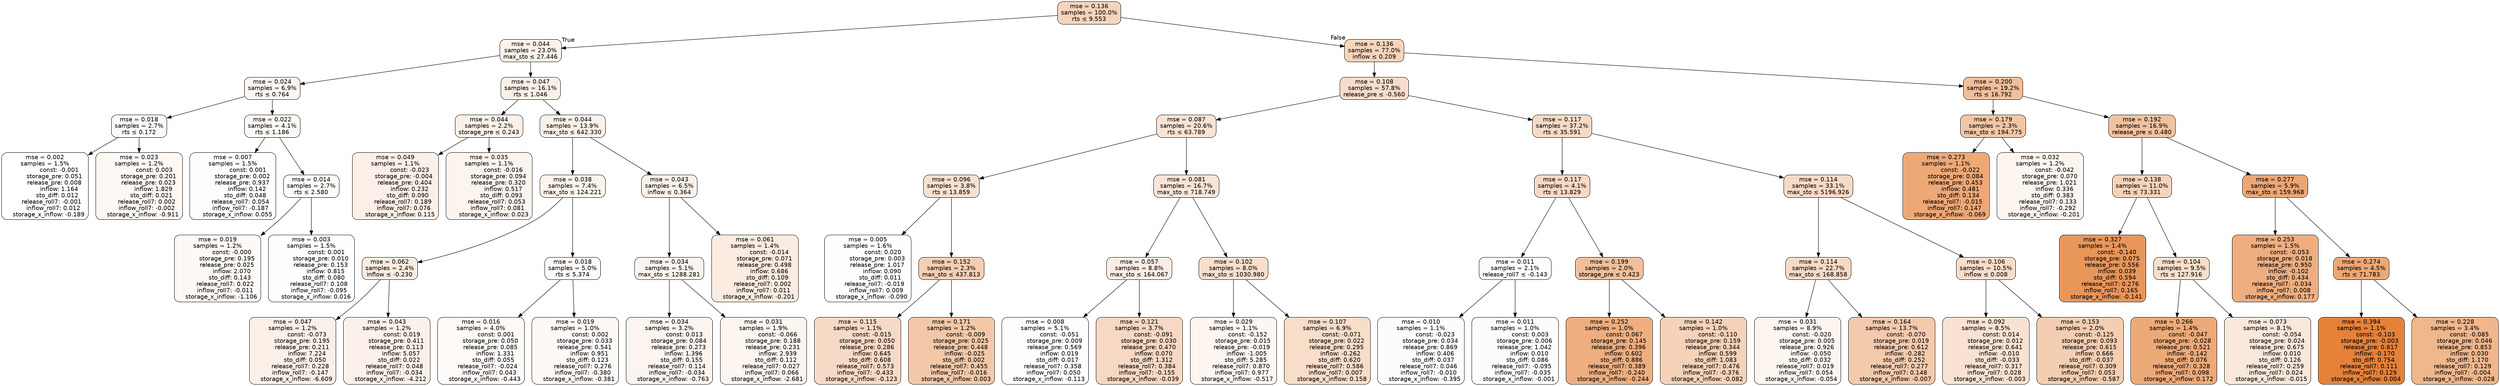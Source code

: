 digraph tree {
bgcolor="transparent"
node [shape=rectangle, style="filled, rounded", color="black", fontname=helvetica] ;
edge [fontname=helvetica] ;
	"0" [label="mse = 0.136
samples = 100.0%
rts &le; 9.553", fillcolor="#f6d3bb"]
	"1" [label="mse = 0.044
samples = 23.0%
max_sto &le; 27.446", fillcolor="#fcf1e9"]
	"2" [label="mse = 0.024
samples = 6.9%
rts &le; 0.764", fillcolor="#fdf7f3"]
	"3" [label="mse = 0.018
samples = 2.7%
rts &le; 0.172", fillcolor="#fdf9f7"]
	"4" [label="mse = 0.002
samples = 1.5%
               const: -0.001
          storage_pre: 0.051
          release_pre: 0.008
               inflow: 1.164
             sto_diff: 0.012
       release_roll7: -0.001
         inflow_roll7: 0.012
    storage_x_inflow: -0.189", fillcolor="#ffffff"]
	"5" [label="mse = 0.023
samples = 1.2%
                const: 0.003
          storage_pre: 0.201
          release_pre: 0.023
               inflow: 1.829
             sto_diff: 0.021
        release_roll7: 0.002
        inflow_roll7: -0.002
    storage_x_inflow: -0.911", fillcolor="#fdf8f4"]
	"6" [label="mse = 0.022
samples = 4.1%
rts &le; 1.186", fillcolor="#fdf8f4"]
	"7" [label="mse = 0.007
samples = 1.5%
                const: 0.001
          storage_pre: 0.002
          release_pre: 0.937
               inflow: 0.142
             sto_diff: 0.048
        release_roll7: 0.054
        inflow_roll7: -0.187
     storage_x_inflow: 0.055", fillcolor="#fefdfc"]
	"8" [label="mse = 0.014
samples = 2.7%
rts &le; 2.580", fillcolor="#fefbf9"]
	"9" [label="mse = 0.019
samples = 1.2%
               const: -0.000
          storage_pre: 0.195
          release_pre: 0.025
               inflow: 2.070
             sto_diff: 0.143
        release_roll7: 0.022
        inflow_roll7: -0.011
    storage_x_inflow: -1.106", fillcolor="#fdf9f6"]
	"10" [label="mse = 0.003
samples = 1.5%
                const: 0.001
          storage_pre: 0.010
          release_pre: 0.153
               inflow: 0.815
             sto_diff: 0.080
        release_roll7: 0.108
        inflow_roll7: -0.095
     storage_x_inflow: 0.016", fillcolor="#fefefe"]
	"11" [label="mse = 0.047
samples = 16.1%
rts &le; 1.046", fillcolor="#fbf0e8"]
	"12" [label="mse = 0.044
samples = 2.2%
storage_pre &le; 0.243", fillcolor="#fcf1e9"]
	"13" [label="mse = 0.049
samples = 1.1%
               const: -0.023
         storage_pre: -0.004
          release_pre: 0.404
               inflow: 0.232
             sto_diff: 0.090
        release_roll7: 0.189
         inflow_roll7: 0.076
     storage_x_inflow: 0.115", fillcolor="#fbefe7"]
	"14" [label="mse = 0.035
samples = 1.1%
               const: -0.016
          storage_pre: 0.094
          release_pre: 0.320
               inflow: 0.517
             sto_diff: 0.093
        release_roll7: 0.053
         inflow_roll7: 0.081
     storage_x_inflow: 0.023", fillcolor="#fcf4ee"]
	"15" [label="mse = 0.044
samples = 13.9%
max_sto &le; 642.330", fillcolor="#fcf1e9"]
	"16" [label="mse = 0.038
samples = 7.4%
max_sto &le; 124.221", fillcolor="#fcf3ec"]
	"17" [label="mse = 0.062
samples = 2.4%
inflow &le; -0.230", fillcolor="#fbebe0"]
	"18" [label="mse = 0.047
samples = 1.2%
               const: -0.073
          storage_pre: 0.195
          release_pre: 0.211
               inflow: 7.224
             sto_diff: 0.050
        release_roll7: 0.228
        inflow_roll7: -0.147
    storage_x_inflow: -6.609", fillcolor="#fbf0e8"]
	"19" [label="mse = 0.043
samples = 1.2%
                const: 0.019
          storage_pre: 0.411
          release_pre: 0.113
               inflow: 5.057
             sto_diff: 0.022
        release_roll7: 0.048
        inflow_roll7: -0.034
    storage_x_inflow: -4.212", fillcolor="#fcf1ea"]
	"20" [label="mse = 0.018
samples = 5.0%
rts &le; 5.374", fillcolor="#fdf9f6"]
	"21" [label="mse = 0.016
samples = 4.0%
                const: 0.001
          storage_pre: 0.050
          release_pre: 0.085
               inflow: 1.331
             sto_diff: 0.055
       release_roll7: -0.024
         inflow_roll7: 0.043
    storage_x_inflow: -0.443", fillcolor="#fefaf7"]
	"22" [label="mse = 0.019
samples = 1.0%
                const: 0.002
          storage_pre: 0.033
          release_pre: 0.541
               inflow: 0.951
             sto_diff: 0.123
        release_roll7: 0.276
        inflow_roll7: -0.380
    storage_x_inflow: -0.381", fillcolor="#fdf9f6"]
	"23" [label="mse = 0.043
samples = 6.5%
inflow &le; 0.364", fillcolor="#fcf1ea"]
	"24" [label="mse = 0.034
samples = 5.1%
max_sto &le; 1288.281", fillcolor="#fcf4ee"]
	"25" [label="mse = 0.034
samples = 3.2%
                const: 0.013
          storage_pre: 0.084
          release_pre: 0.273
               inflow: 1.396
             sto_diff: 0.155
        release_roll7: 0.114
        inflow_roll7: -0.034
    storage_x_inflow: -0.763", fillcolor="#fcf4ef"]
	"26" [label="mse = 0.031
samples = 1.9%
               const: -0.066
          storage_pre: 0.188
          release_pre: 0.231
               inflow: 2.939
             sto_diff: 0.112
        release_roll7: 0.027
         inflow_roll7: 0.066
    storage_x_inflow: -2.681", fillcolor="#fdf5f0"]
	"27" [label="mse = 0.061
samples = 1.4%
               const: -0.014
          storage_pre: 0.071
          release_pre: 0.498
               inflow: 0.686
             sto_diff: 0.109
        release_roll7: 0.002
         inflow_roll7: 0.011
    storage_x_inflow: -0.201", fillcolor="#fbebe0"]
	"28" [label="mse = 0.136
samples = 77.0%
inflow &le; 0.209", fillcolor="#f6d4bb"]
	"29" [label="mse = 0.108
samples = 57.8%
release_pre &le; -0.560", fillcolor="#f7dcc9"]
	"30" [label="mse = 0.087
samples = 20.6%
rts &le; 63.789", fillcolor="#f9e3d4"]
	"31" [label="mse = 0.096
samples = 3.8%
rts &le; 13.859", fillcolor="#f8e0cf"]
	"32" [label="mse = 0.005
samples = 1.6%
                const: 0.020
          storage_pre: 0.003
          release_pre: 1.017
               inflow: 0.090
             sto_diff: 0.011
       release_roll7: -0.019
         inflow_roll7: 0.009
    storage_x_inflow: -0.090", fillcolor="#fefefd"]
	"33" [label="mse = 0.152
samples = 2.3%
max_sto &le; 437.813", fillcolor="#f5ceb3"]
	"34" [label="mse = 0.115
samples = 1.1%
               const: -0.015
          storage_pre: 0.050
          release_pre: 0.286
               inflow: 0.645
             sto_diff: 0.608
        release_roll7: 0.573
        inflow_roll7: -0.433
    storage_x_inflow: -0.123", fillcolor="#f7dac5"]
	"35" [label="mse = 0.171
samples = 1.2%
               const: -0.009
          storage_pre: 0.025
          release_pre: 0.448
              inflow: -0.025
             sto_diff: 0.002
        release_roll7: 0.455
        inflow_roll7: -0.016
     storage_x_inflow: 0.003", fillcolor="#f3c8a9"]
	"36" [label="mse = 0.081
samples = 16.7%
max_sto &le; 718.749", fillcolor="#f9e5d7"]
	"37" [label="mse = 0.057
samples = 8.8%
max_sto &le; 164.067", fillcolor="#fbede3"]
	"38" [label="mse = 0.008
samples = 5.1%
               const: -0.051
          storage_pre: 0.009
          release_pre: 0.569
               inflow: 0.019
             sto_diff: 0.017
        release_roll7: 0.358
         inflow_roll7: 0.050
    storage_x_inflow: -0.113", fillcolor="#fefdfb"]
	"39" [label="mse = 0.121
samples = 3.7%
               const: -0.091
          storage_pre: 0.030
          release_pre: 0.470
               inflow: 0.070
             sto_diff: 1.312
        release_roll7: 0.384
        inflow_roll7: -0.155
    storage_x_inflow: -0.039", fillcolor="#f7d8c2"]
	"40" [label="mse = 0.102
samples = 8.0%
max_sto &le; 1030.980", fillcolor="#f8decc"]
	"41" [label="mse = 0.029
samples = 1.1%
               const: -0.152
          storage_pre: 0.015
         release_pre: -0.019
              inflow: -1.005
             sto_diff: 5.285
        release_roll7: 0.870
         inflow_roll7: 0.977
    storage_x_inflow: -0.517", fillcolor="#fdf6f1"]
	"42" [label="mse = 0.107
samples = 6.9%
               const: -0.071
          storage_pre: 0.022
          release_pre: 0.295
              inflow: -0.262
             sto_diff: 0.620
        release_roll7: 0.586
         inflow_roll7: 0.007
     storage_x_inflow: 0.158", fillcolor="#f8ddc9"]
	"43" [label="mse = 0.117
samples = 37.2%
rts &le; 35.591", fillcolor="#f7dac5"]
	"44" [label="mse = 0.117
samples = 4.1%
rts &le; 13.829", fillcolor="#f7d9c4"]
	"45" [label="mse = 0.011
samples = 2.1%
release_roll7 &le; -0.143", fillcolor="#fefcfa"]
	"46" [label="mse = 0.010
samples = 1.1%
               const: -0.023
          storage_pre: 0.034
          release_pre: 0.869
               inflow: 0.406
             sto_diff: 0.037
        release_roll7: 0.046
        inflow_roll7: -0.010
    storage_x_inflow: -0.395", fillcolor="#fefcfb"]
	"47" [label="mse = 0.011
samples = 1.0%
                const: 0.003
          storage_pre: 0.006
          release_pre: 1.042
               inflow: 0.010
             sto_diff: 0.086
       release_roll7: -0.095
        inflow_roll7: -0.035
    storage_x_inflow: -0.001", fillcolor="#fefcfa"]
	"48" [label="mse = 0.199
samples = 2.0%
storage_pre &le; 0.423", fillcolor="#f1bf9b"]
	"49" [label="mse = 0.252
samples = 1.0%
                const: 0.067
          storage_pre: 0.145
          release_pre: 0.396
               inflow: 0.602
             sto_diff: 0.886
        release_roll7: 0.389
        inflow_roll7: -0.240
    storage_x_inflow: -0.244", fillcolor="#eeae80"]
	"50" [label="mse = 0.142
samples = 1.0%
               const: -0.110
          storage_pre: 0.159
          release_pre: 0.344
               inflow: 0.599
             sto_diff: 1.083
        release_roll7: 0.476
        inflow_roll7: -0.376
    storage_x_inflow: -0.082", fillcolor="#f5d2b8"]
	"51" [label="mse = 0.114
samples = 33.1%
max_sto &le; 5196.926", fillcolor="#f7dac6"]
	"52" [label="mse = 0.114
samples = 22.7%
max_sto &le; 168.858", fillcolor="#f7dac6"]
	"53" [label="mse = 0.031
samples = 8.9%
               const: -0.020
          storage_pre: 0.005
          release_pre: 0.926
              inflow: -0.050
             sto_diff: 0.032
        release_roll7: 0.019
         inflow_roll7: 0.054
    storage_x_inflow: -0.054", fillcolor="#fdf5f0"]
	"54" [label="mse = 0.164
samples = 13.7%
               const: -0.070
          storage_pre: 0.019
          release_pre: 0.612
              inflow: -0.282
             sto_diff: 0.252
        release_roll7: 0.277
         inflow_roll7: 0.148
    storage_x_inflow: -0.007", fillcolor="#f4caad"]
	"55" [label="mse = 0.106
samples = 10.5%
inflow &le; 0.008", fillcolor="#f8ddca"]
	"56" [label="mse = 0.092
samples = 8.5%
                const: 0.014
          storage_pre: 0.012
          release_pre: 0.641
              inflow: -0.010
            sto_diff: -0.033
        release_roll7: 0.317
         inflow_roll7: 0.028
    storage_x_inflow: -0.003", fillcolor="#f9e2d1"]
	"57" [label="mse = 0.153
samples = 2.0%
               const: -0.125
          storage_pre: 0.093
          release_pre: 0.615
               inflow: 0.666
            sto_diff: -0.037
        release_roll7: 0.309
         inflow_roll7: 0.053
    storage_x_inflow: -0.587", fillcolor="#f4ceb2"]
	"58" [label="mse = 0.200
samples = 19.2%
rts &le; 16.792", fillcolor="#f1bf9a"]
	"59" [label="mse = 0.179
samples = 2.3%
max_sto &le; 194.775", fillcolor="#f3c6a5"]
	"60" [label="mse = 0.273
samples = 1.1%
               const: -0.022
          storage_pre: 0.084
          release_pre: 0.453
               inflow: 0.481
             sto_diff: 0.134
       release_roll7: -0.015
         inflow_roll7: 0.147
    storage_x_inflow: -0.069", fillcolor="#eda876"]
	"61" [label="mse = 0.032
samples = 1.2%
               const: -0.042
          storage_pre: 0.070
          release_pre: 1.021
               inflow: 0.336
             sto_diff: 0.383
        release_roll7: 0.133
        inflow_roll7: -0.292
    storage_x_inflow: -0.201", fillcolor="#fdf5ef"]
	"62" [label="mse = 0.192
samples = 16.9%
release_pre &le; 0.480", fillcolor="#f2c19f"]
	"63" [label="mse = 0.138
samples = 11.0%
rts &le; 73.331", fillcolor="#f5d3ba"]
	"64" [label="mse = 0.327
samples = 1.4%
               const: -0.140
          storage_pre: 0.075
          release_pre: 0.556
               inflow: 0.039
             sto_diff: 0.594
        release_roll7: 0.276
         inflow_roll7: 0.165
    storage_x_inflow: -0.141", fillcolor="#e9965a"]
	"65" [label="mse = 0.104
samples = 9.5%
rts &le; 127.916", fillcolor="#f8decb"]
	"66" [label="mse = 0.266
samples = 1.4%
               const: -0.047
         storage_pre: -0.028
          release_pre: 0.521
              inflow: -0.142
             sto_diff: 0.076
        release_roll7: 0.328
         inflow_roll7: 0.098
     storage_x_inflow: 0.172", fillcolor="#edaa79"]
	"67" [label="mse = 0.073
samples = 8.1%
               const: -0.054
          storage_pre: 0.024
          release_pre: 0.675
               inflow: 0.010
             sto_diff: 0.126
        release_roll7: 0.259
         inflow_roll7: 0.024
    storage_x_inflow: -0.015", fillcolor="#fae8db"]
	"68" [label="mse = 0.277
samples = 5.9%
max_sto &le; 159.968", fillcolor="#eca674"]
	"69" [label="mse = 0.253
samples = 1.5%
               const: -0.053
          storage_pre: 0.018
          release_pre: 0.950
              inflow: -0.102
             sto_diff: 0.434
       release_roll7: -0.034
         inflow_roll7: 0.008
     storage_x_inflow: 0.177", fillcolor="#eeae80"]
	"70" [label="mse = 0.274
samples = 4.5%
rts &le; 71.783", fillcolor="#eca775"]
	"71" [label="mse = 0.394
samples = 1.1%
               const: -0.103
         storage_pre: -0.003
          release_pre: 0.817
              inflow: -0.170
             sto_diff: 0.754
        release_roll7: 0.111
         inflow_roll7: 0.129
     storage_x_inflow: 0.004", fillcolor="#e58139"]
	"72" [label="mse = 0.228
samples = 3.4%
               const: -0.085
          storage_pre: 0.046
          release_pre: 0.853
               inflow: 0.030
             sto_diff: 1.170
        release_roll7: 0.129
        inflow_roll7: -0.004
    storage_x_inflow: -0.028", fillcolor="#f0b68c"]

	"0" -> "1" [labeldistance=2.5, labelangle=45, headlabel="True"]
	"1" -> "2"
	"2" -> "3"
	"3" -> "4"
	"3" -> "5"
	"2" -> "6"
	"6" -> "7"
	"6" -> "8"
	"8" -> "9"
	"8" -> "10"
	"1" -> "11"
	"11" -> "12"
	"12" -> "13"
	"12" -> "14"
	"11" -> "15"
	"15" -> "16"
	"16" -> "17"
	"17" -> "18"
	"17" -> "19"
	"16" -> "20"
	"20" -> "21"
	"20" -> "22"
	"15" -> "23"
	"23" -> "24"
	"24" -> "25"
	"24" -> "26"
	"23" -> "27"
	"0" -> "28" [labeldistance=2.5, labelangle=-45, headlabel="False"]
	"28" -> "29"
	"29" -> "30"
	"30" -> "31"
	"31" -> "32"
	"31" -> "33"
	"33" -> "34"
	"33" -> "35"
	"30" -> "36"
	"36" -> "37"
	"37" -> "38"
	"37" -> "39"
	"36" -> "40"
	"40" -> "41"
	"40" -> "42"
	"29" -> "43"
	"43" -> "44"
	"44" -> "45"
	"45" -> "46"
	"45" -> "47"
	"44" -> "48"
	"48" -> "49"
	"48" -> "50"
	"43" -> "51"
	"51" -> "52"
	"52" -> "53"
	"52" -> "54"
	"51" -> "55"
	"55" -> "56"
	"55" -> "57"
	"28" -> "58"
	"58" -> "59"
	"59" -> "60"
	"59" -> "61"
	"58" -> "62"
	"62" -> "63"
	"63" -> "64"
	"63" -> "65"
	"65" -> "66"
	"65" -> "67"
	"62" -> "68"
	"68" -> "69"
	"68" -> "70"
	"70" -> "71"
	"70" -> "72"
}